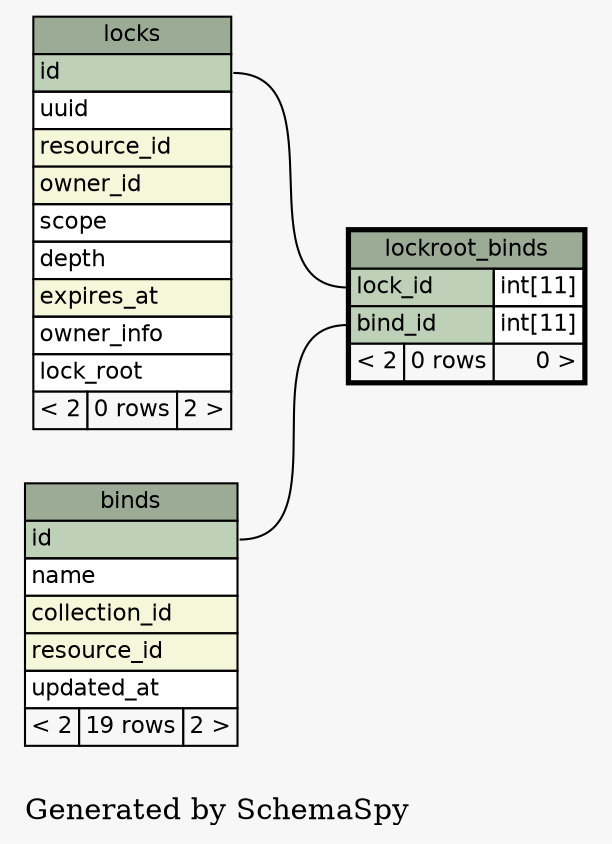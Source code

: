 // dot 2.12 on Linux 2.6.22-1-amd64
digraph "oneDegreeRelationshipsGraph" {
  graph [
    rankdir="RL"
    bgcolor="#f7f7f7"
    label="\nGenerated by SchemaSpy"
    labeljust="l"
  ];
  node [
    fontname="Helvetica"
    fontsize="11"
    shape="plaintext"
  ];
  edge [
    arrowsize="0.8"
  ];
  "lockroot_binds":"bind_id":w -> "binds":"id":e [arrowtail=crowtee arrowhead=none];
  "lockroot_binds":"lock_id":w -> "locks":"id":e [arrowtail=crowtee arrowhead=none];
  "binds" [
    label=<
    <TABLE BORDER="0" CELLBORDER="1" CELLSPACING="0" BGCOLOR="#ffffff">
      <TR><TD PORT="binds.heading" COLSPAN="3" BGCOLOR="#9bab96" ALIGN="CENTER">binds</TD></TR>
      <TR><TD PORT="id" COLSPAN="3" BGCOLOR="#bed1b8" ALIGN="LEFT">id</TD></TR>
      <TR><TD PORT="name" COLSPAN="3" ALIGN="LEFT">name</TD></TR>
      <TR><TD PORT="collection_id" COLSPAN="3" BGCOLOR="#f4f7da" ALIGN="LEFT">collection_id</TD></TR>
      <TR><TD PORT="resource_id" COLSPAN="3" BGCOLOR="#f4f7da" ALIGN="LEFT">resource_id</TD></TR>
      <TR><TD PORT="updated_at" COLSPAN="3" ALIGN="LEFT">updated_at</TD></TR>
      <TR><TD ALIGN="LEFT" BGCOLOR="#f7f7f7">&lt; 2</TD><TD ALIGN="RIGHT" BGCOLOR="#f7f7f7">19 rows</TD><TD ALIGN="RIGHT" BGCOLOR="#f7f7f7">2 &gt;</TD></TR>
    </TABLE>>
    URL="binds.html#graph"
    tooltip="binds"
  ];
  "lockroot_binds" [
    label=<
    <TABLE BORDER="2" CELLBORDER="1" CELLSPACING="0" BGCOLOR="#ffffff">
      <TR><TD PORT="lockroot_binds.heading" COLSPAN="3" BGCOLOR="#9bab96" ALIGN="CENTER">lockroot_binds</TD></TR>
      <TR><TD PORT="lock_id" COLSPAN="2" BGCOLOR="#bed1b8" ALIGN="LEFT">lock_id</TD><TD PORT="lock_id.type" ALIGN="LEFT">int[11]</TD></TR>
      <TR><TD PORT="bind_id" COLSPAN="2" BGCOLOR="#bed1b8" ALIGN="LEFT">bind_id</TD><TD PORT="bind_id.type" ALIGN="LEFT">int[11]</TD></TR>
      <TR><TD ALIGN="LEFT" BGCOLOR="#f7f7f7">&lt; 2</TD><TD ALIGN="RIGHT" BGCOLOR="#f7f7f7">0 rows</TD><TD ALIGN="RIGHT" BGCOLOR="#f7f7f7">0 &gt;</TD></TR>
    </TABLE>>
    URL="lockroot_binds.html#"
    tooltip="lockroot_binds"
  ];
  "locks" [
    label=<
    <TABLE BORDER="0" CELLBORDER="1" CELLSPACING="0" BGCOLOR="#ffffff">
      <TR><TD PORT="locks.heading" COLSPAN="3" BGCOLOR="#9bab96" ALIGN="CENTER">locks</TD></TR>
      <TR><TD PORT="id" COLSPAN="3" BGCOLOR="#bed1b8" ALIGN="LEFT">id</TD></TR>
      <TR><TD PORT="uuid" COLSPAN="3" ALIGN="LEFT">uuid</TD></TR>
      <TR><TD PORT="resource_id" COLSPAN="3" BGCOLOR="#f4f7da" ALIGN="LEFT">resource_id</TD></TR>
      <TR><TD PORT="owner_id" COLSPAN="3" BGCOLOR="#f4f7da" ALIGN="LEFT">owner_id</TD></TR>
      <TR><TD PORT="scope" COLSPAN="3" ALIGN="LEFT">scope</TD></TR>
      <TR><TD PORT="depth" COLSPAN="3" ALIGN="LEFT">depth</TD></TR>
      <TR><TD PORT="expires_at" COLSPAN="3" BGCOLOR="#f4f7da" ALIGN="LEFT">expires_at</TD></TR>
      <TR><TD PORT="owner_info" COLSPAN="3" ALIGN="LEFT">owner_info</TD></TR>
      <TR><TD PORT="lock_root" COLSPAN="3" ALIGN="LEFT">lock_root</TD></TR>
      <TR><TD ALIGN="LEFT" BGCOLOR="#f7f7f7">&lt; 2</TD><TD ALIGN="RIGHT" BGCOLOR="#f7f7f7">0 rows</TD><TD ALIGN="RIGHT" BGCOLOR="#f7f7f7">2 &gt;</TD></TR>
    </TABLE>>
    URL="locks.html#graph"
    tooltip="locks"
  ];
}
